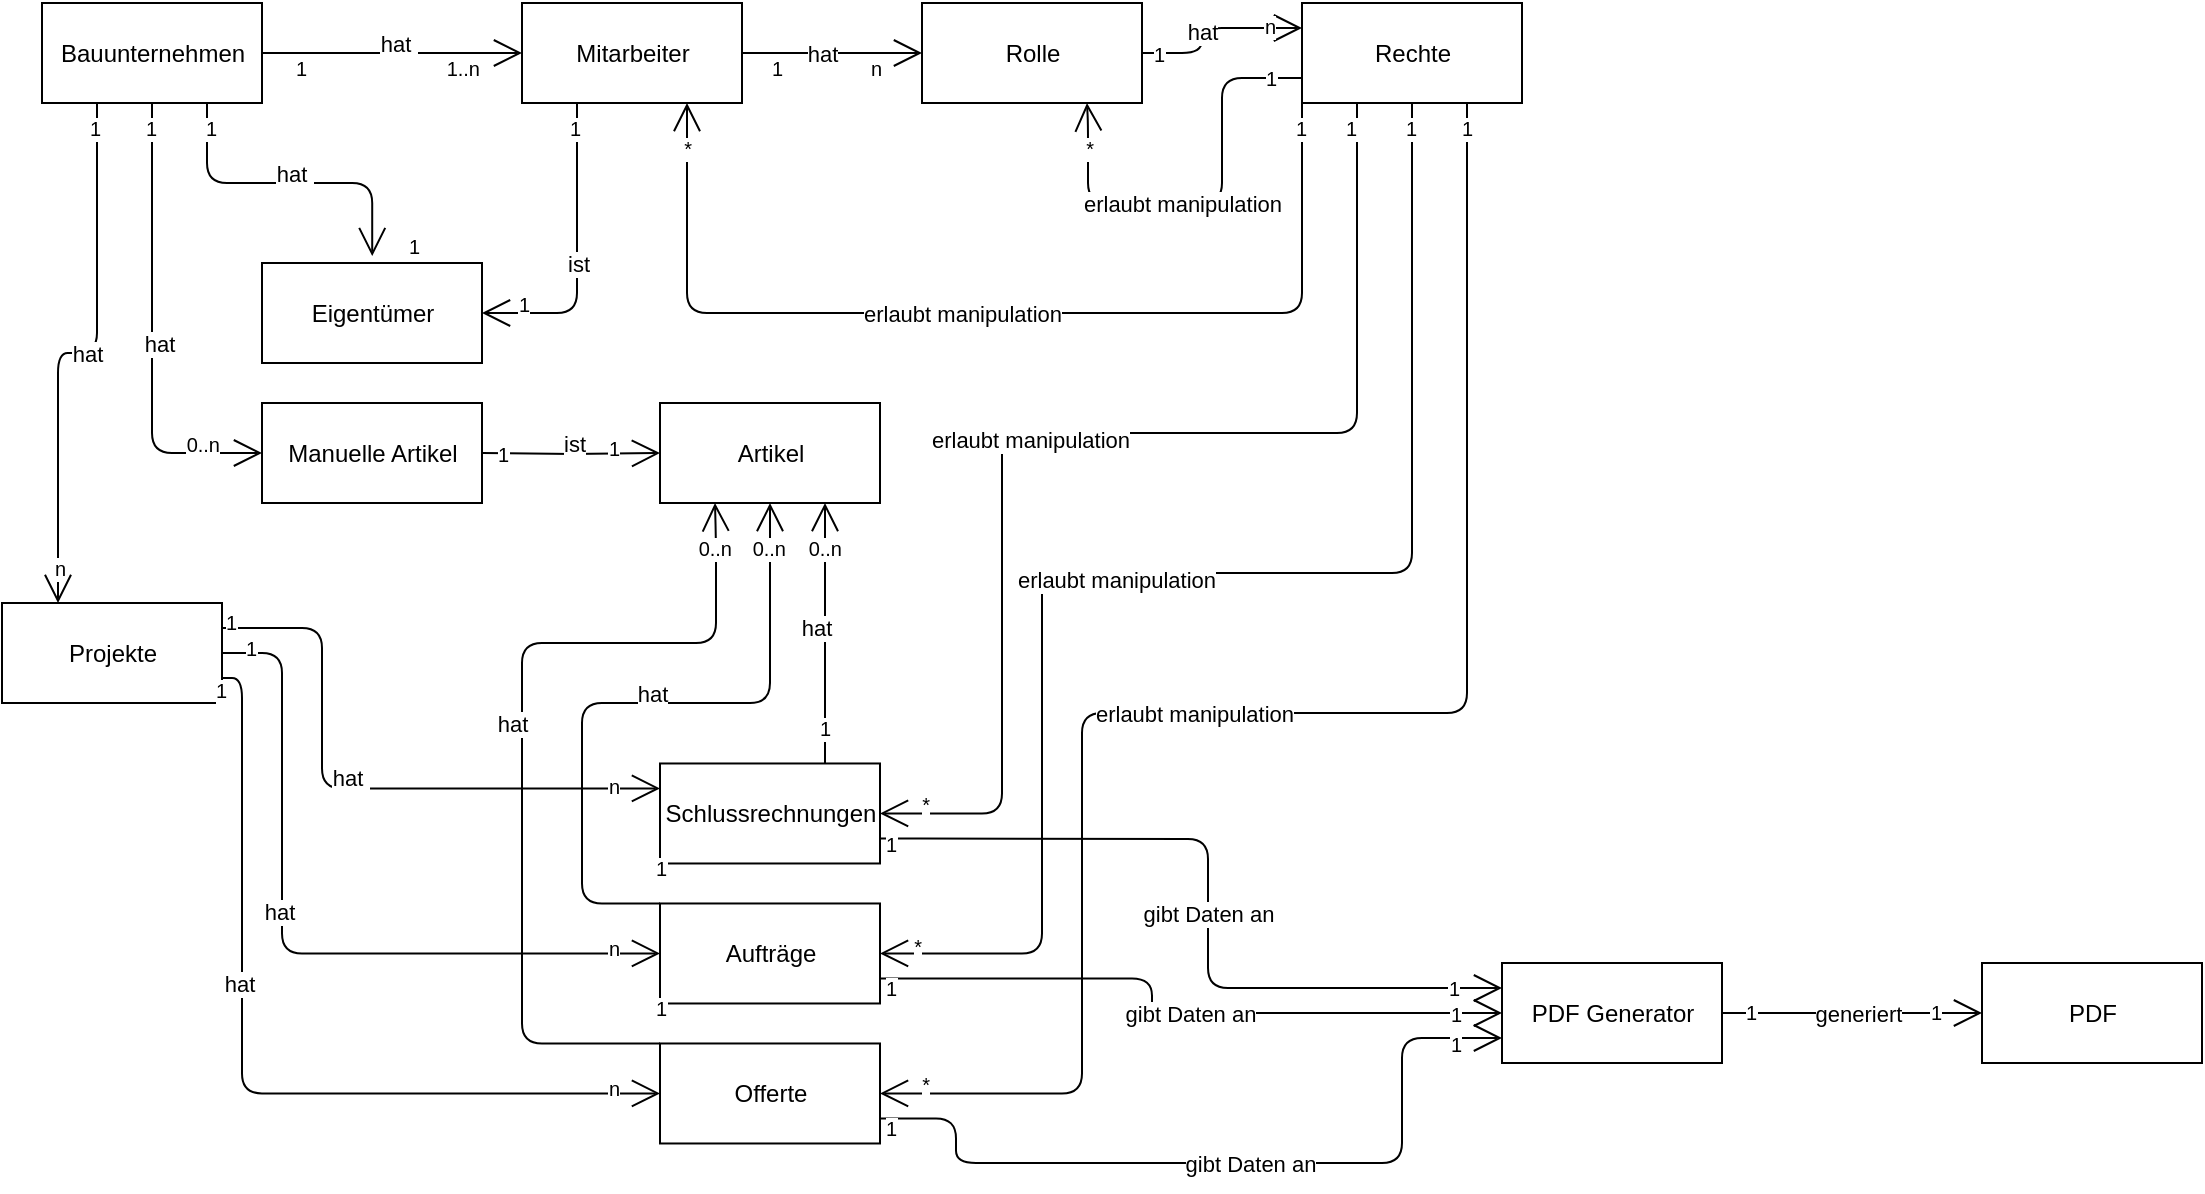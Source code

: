 <mxfile version="12.9.1" type="github">
  <diagram id="pgj_40XWlbkq-XVmsMVO" name="Page-1">
    <mxGraphModel dx="1838" dy="1596" grid="1" gridSize="10" guides="1" tooltips="1" connect="1" arrows="1" fold="1" page="1" pageScale="1" pageWidth="1169" pageHeight="827" math="0" shadow="0">
      <root>
        <mxCell id="0" />
        <mxCell id="1" parent="0" />
        <mxCell id="cFKLSj62pfJq8Eh--pYl-1" value="Bauunternehmen" style="html=1;" parent="1" vertex="1">
          <mxGeometry x="60" y="123.5" width="110" height="50" as="geometry" />
        </mxCell>
        <mxCell id="cFKLSj62pfJq8Eh--pYl-2" value="Eigentümer" style="html=1;" parent="1" vertex="1">
          <mxGeometry x="170" y="253.5" width="110" height="50" as="geometry" />
        </mxCell>
        <mxCell id="cFKLSj62pfJq8Eh--pYl-3" value="hat&amp;nbsp;" style="endArrow=open;html=1;endSize=12;startArrow=none;startSize=14;startFill=0;edgeStyle=orthogonalEdgeStyle;exitX=0.75;exitY=1;exitDx=0;exitDy=0;entryX=0.501;entryY=-0.069;entryDx=0;entryDy=0;entryPerimeter=0;" parent="1" source="cFKLSj62pfJq8Eh--pYl-1" target="cFKLSj62pfJq8Eh--pYl-2" edge="1">
          <mxGeometry x="0.046" y="5" relative="1" as="geometry">
            <mxPoint x="80" y="223.5" as="sourcePoint" />
            <mxPoint x="240" y="223.5" as="targetPoint" />
            <mxPoint as="offset" />
          </mxGeometry>
        </mxCell>
        <mxCell id="cFKLSj62pfJq8Eh--pYl-4" value="1" style="resizable=0;html=1;align=left;verticalAlign=top;labelBackgroundColor=#ffffff;fontSize=10;" parent="cFKLSj62pfJq8Eh--pYl-3" connectable="0" vertex="1">
          <mxGeometry x="-1" relative="1" as="geometry">
            <mxPoint x="-2.5" as="offset" />
          </mxGeometry>
        </mxCell>
        <mxCell id="cFKLSj62pfJq8Eh--pYl-5" value="1" style="resizable=0;html=1;align=right;verticalAlign=top;labelBackgroundColor=#ffffff;fontSize=10;" parent="cFKLSj62pfJq8Eh--pYl-3" connectable="0" vertex="1">
          <mxGeometry x="1" relative="1" as="geometry">
            <mxPoint x="24.89" y="-16.51" as="offset" />
          </mxGeometry>
        </mxCell>
        <mxCell id="cFKLSj62pfJq8Eh--pYl-6" value="Mitarbeiter" style="html=1;" parent="1" vertex="1">
          <mxGeometry x="300" y="123.5" width="110" height="50" as="geometry" />
        </mxCell>
        <mxCell id="cFKLSj62pfJq8Eh--pYl-7" value="hat&amp;nbsp;" style="endArrow=open;html=1;endSize=12;startArrow=none;startSize=14;startFill=0;edgeStyle=orthogonalEdgeStyle;exitX=1;exitY=0.5;exitDx=0;exitDy=0;entryX=0;entryY=0.5;entryDx=0;entryDy=0;" parent="1" source="cFKLSj62pfJq8Eh--pYl-1" target="cFKLSj62pfJq8Eh--pYl-6" edge="1">
          <mxGeometry x="0.046" y="5" relative="1" as="geometry">
            <mxPoint x="125" y="183.5" as="sourcePoint" />
            <mxPoint x="125.11" y="260.05" as="targetPoint" />
            <mxPoint as="offset" />
          </mxGeometry>
        </mxCell>
        <mxCell id="cFKLSj62pfJq8Eh--pYl-8" value="1" style="resizable=0;html=1;align=left;verticalAlign=top;labelBackgroundColor=#ffffff;fontSize=10;" parent="cFKLSj62pfJq8Eh--pYl-7" connectable="0" vertex="1">
          <mxGeometry x="-1" relative="1" as="geometry">
            <mxPoint x="15" y="-5" as="offset" />
          </mxGeometry>
        </mxCell>
        <mxCell id="cFKLSj62pfJq8Eh--pYl-9" value="1..n" style="resizable=0;html=1;align=right;verticalAlign=top;labelBackgroundColor=#ffffff;fontSize=10;" parent="cFKLSj62pfJq8Eh--pYl-7" connectable="0" vertex="1">
          <mxGeometry x="1" relative="1" as="geometry">
            <mxPoint x="-20.29" y="-5.0" as="offset" />
          </mxGeometry>
        </mxCell>
        <mxCell id="cFKLSj62pfJq8Eh--pYl-10" value="ist" style="endArrow=open;html=1;endSize=12;startArrow=none;startSize=14;startFill=0;edgeStyle=orthogonalEdgeStyle;exitX=0.25;exitY=1;exitDx=0;exitDy=0;entryX=1;entryY=0.5;entryDx=0;entryDy=0;" parent="1" source="cFKLSj62pfJq8Eh--pYl-6" target="cFKLSj62pfJq8Eh--pYl-2" edge="1">
          <mxGeometry x="0.049" relative="1" as="geometry">
            <mxPoint x="349.99" y="173.5" as="sourcePoint" />
            <mxPoint x="350.1" y="250.05" as="targetPoint" />
            <mxPoint as="offset" />
            <Array as="points">
              <mxPoint x="327" y="278.5" />
            </Array>
          </mxGeometry>
        </mxCell>
        <mxCell id="cFKLSj62pfJq8Eh--pYl-11" value="1" style="resizable=0;html=1;align=left;verticalAlign=top;labelBackgroundColor=#ffffff;fontSize=10;" parent="cFKLSj62pfJq8Eh--pYl-10" connectable="0" vertex="1">
          <mxGeometry x="-1" relative="1" as="geometry">
            <mxPoint x="-5.5" as="offset" />
          </mxGeometry>
        </mxCell>
        <mxCell id="cFKLSj62pfJq8Eh--pYl-12" value="1" style="resizable=0;html=1;align=right;verticalAlign=top;labelBackgroundColor=#ffffff;fontSize=10;" parent="cFKLSj62pfJq8Eh--pYl-10" connectable="0" vertex="1">
          <mxGeometry x="1" relative="1" as="geometry">
            <mxPoint x="24.89" y="-16.51" as="offset" />
          </mxGeometry>
        </mxCell>
        <mxCell id="cFKLSj62pfJq8Eh--pYl-13" value="Rollen" style="html=1;" parent="1" vertex="1">
          <mxGeometry x="500" y="123.5" width="110" height="50" as="geometry" />
        </mxCell>
        <mxCell id="cFKLSj62pfJq8Eh--pYl-14" value="hat" style="endArrow=open;html=1;endSize=12;startArrow=none;startSize=14;startFill=0;edgeStyle=orthogonalEdgeStyle;entryX=0;entryY=0.5;entryDx=0;entryDy=0;exitX=1;exitY=0.5;exitDx=0;exitDy=0;" parent="1" source="cFKLSj62pfJq8Eh--pYl-6" target="cFKLSj62pfJq8Eh--pYl-13" edge="1">
          <mxGeometry x="-0.111" relative="1" as="geometry">
            <mxPoint x="430" y="148.5" as="sourcePoint" />
            <mxPoint x="410" y="148.5" as="targetPoint" />
            <mxPoint as="offset" />
            <Array as="points" />
          </mxGeometry>
        </mxCell>
        <mxCell id="cFKLSj62pfJq8Eh--pYl-15" value="1" style="resizable=0;html=1;align=left;verticalAlign=top;labelBackgroundColor=#ffffff;fontSize=10;" parent="cFKLSj62pfJq8Eh--pYl-14" connectable="0" vertex="1">
          <mxGeometry x="-1" relative="1" as="geometry">
            <mxPoint x="13" y="-5" as="offset" />
          </mxGeometry>
        </mxCell>
        <mxCell id="cFKLSj62pfJq8Eh--pYl-16" value="n" style="resizable=0;html=1;align=right;verticalAlign=top;labelBackgroundColor=#ffffff;fontSize=10;" parent="cFKLSj62pfJq8Eh--pYl-14" connectable="0" vertex="1">
          <mxGeometry x="1" relative="1" as="geometry">
            <mxPoint x="-20" y="-5" as="offset" />
          </mxGeometry>
        </mxCell>
        <mxCell id="cFKLSj62pfJq8Eh--pYl-17" value="Projekte" style="html=1;" parent="1" vertex="1">
          <mxGeometry x="40" y="423.5" width="110" height="50" as="geometry" />
        </mxCell>
        <mxCell id="cFKLSj62pfJq8Eh--pYl-18" value="hat&amp;nbsp;" style="endArrow=open;html=1;endSize=12;startArrow=none;startSize=14;startFill=0;edgeStyle=orthogonalEdgeStyle;exitX=0.25;exitY=1;exitDx=0;exitDy=0;entryX=0.25;entryY=0;entryDx=0;entryDy=0;" parent="1" source="cFKLSj62pfJq8Eh--pYl-1" target="cFKLSj62pfJq8Eh--pYl-17" edge="1">
          <mxGeometry x="-0.048" relative="1" as="geometry">
            <mxPoint x="152.5" y="183.5" as="sourcePoint" />
            <mxPoint x="235.11" y="260.05" as="targetPoint" />
            <mxPoint as="offset" />
            <Array as="points">
              <mxPoint x="87" y="298.5" />
              <mxPoint x="68" y="298.5" />
              <mxPoint x="68" y="423.5" />
            </Array>
          </mxGeometry>
        </mxCell>
        <mxCell id="cFKLSj62pfJq8Eh--pYl-19" value="1" style="resizable=0;html=1;align=left;verticalAlign=top;labelBackgroundColor=#ffffff;fontSize=10;" parent="cFKLSj62pfJq8Eh--pYl-18" connectable="0" vertex="1">
          <mxGeometry x="-1" relative="1" as="geometry">
            <mxPoint x="-5.5" as="offset" />
          </mxGeometry>
        </mxCell>
        <mxCell id="cFKLSj62pfJq8Eh--pYl-20" value="n" style="resizable=0;html=1;align=right;verticalAlign=top;labelBackgroundColor=#ffffff;fontSize=10;" parent="cFKLSj62pfJq8Eh--pYl-18" connectable="0" vertex="1">
          <mxGeometry x="1" relative="1" as="geometry">
            <mxPoint x="5" y="-29.72" as="offset" />
          </mxGeometry>
        </mxCell>
        <mxCell id="cFKLSj62pfJq8Eh--pYl-21" value="Offerte" style="html=1;" parent="1" vertex="1">
          <mxGeometry x="369" y="643.74" width="110" height="50" as="geometry" />
        </mxCell>
        <mxCell id="cFKLSj62pfJq8Eh--pYl-24" value="hat&amp;nbsp;" style="endArrow=open;html=1;endSize=12;startArrow=none;startSize=14;startFill=0;edgeStyle=orthogonalEdgeStyle;entryX=0;entryY=0.5;entryDx=0;entryDy=0;exitX=1;exitY=0.75;exitDx=0;exitDy=0;" parent="1" source="cFKLSj62pfJq8Eh--pYl-17" target="cFKLSj62pfJq8Eh--pYl-21" edge="1">
          <mxGeometry x="-0.235" relative="1" as="geometry">
            <mxPoint x="95.0" y="374.5" as="sourcePoint" />
            <mxPoint x="95.0" y="434.5" as="targetPoint" />
            <mxPoint as="offset" />
            <Array as="points">
              <mxPoint x="160" y="460.5" />
              <mxPoint x="160" y="668.5" />
            </Array>
          </mxGeometry>
        </mxCell>
        <mxCell id="cFKLSj62pfJq8Eh--pYl-25" value="1" style="resizable=0;html=1;align=left;verticalAlign=top;labelBackgroundColor=#ffffff;fontSize=10;" parent="cFKLSj62pfJq8Eh--pYl-24" connectable="0" vertex="1">
          <mxGeometry x="-1" relative="1" as="geometry">
            <mxPoint x="-5.5" y="-6" as="offset" />
          </mxGeometry>
        </mxCell>
        <mxCell id="cFKLSj62pfJq8Eh--pYl-26" value="n" style="resizable=0;html=1;align=right;verticalAlign=top;labelBackgroundColor=#ffffff;fontSize=10;" parent="cFKLSj62pfJq8Eh--pYl-24" connectable="0" vertex="1">
          <mxGeometry x="1" relative="1" as="geometry">
            <mxPoint x="-19.19" y="-15.0" as="offset" />
          </mxGeometry>
        </mxCell>
        <mxCell id="cFKLSj62pfJq8Eh--pYl-27" value="Aufträge" style="html=1;" parent="1" vertex="1">
          <mxGeometry x="369" y="573.74" width="110" height="50" as="geometry" />
        </mxCell>
        <mxCell id="cFKLSj62pfJq8Eh--pYl-28" value="hat&amp;nbsp;" style="endArrow=open;html=1;endSize=12;startArrow=none;startSize=14;startFill=0;edgeStyle=orthogonalEdgeStyle;entryX=0;entryY=0.5;entryDx=0;entryDy=0;exitX=1;exitY=0.5;exitDx=0;exitDy=0;" parent="1" source="cFKLSj62pfJq8Eh--pYl-17" target="cFKLSj62pfJq8Eh--pYl-27" edge="1">
          <mxGeometry x="-0.135" relative="1" as="geometry">
            <mxPoint x="105" y="384.5" as="sourcePoint" />
            <mxPoint x="105" y="444.5" as="targetPoint" />
            <mxPoint as="offset" />
            <Array as="points">
              <mxPoint x="180" y="448.5" />
              <mxPoint x="180" y="598.5" />
            </Array>
          </mxGeometry>
        </mxCell>
        <mxCell id="cFKLSj62pfJq8Eh--pYl-29" value="1" style="resizable=0;html=1;align=left;verticalAlign=top;labelBackgroundColor=#ffffff;fontSize=10;" parent="cFKLSj62pfJq8Eh--pYl-28" connectable="0" vertex="1">
          <mxGeometry x="-1" relative="1" as="geometry">
            <mxPoint x="10" y="-15" as="offset" />
          </mxGeometry>
        </mxCell>
        <mxCell id="cFKLSj62pfJq8Eh--pYl-30" value="n" style="resizable=0;html=1;align=right;verticalAlign=top;labelBackgroundColor=#ffffff;fontSize=10;" parent="cFKLSj62pfJq8Eh--pYl-28" connectable="0" vertex="1">
          <mxGeometry x="1" relative="1" as="geometry">
            <mxPoint x="-19.05" y="-15.0" as="offset" />
          </mxGeometry>
        </mxCell>
        <mxCell id="cFKLSj62pfJq8Eh--pYl-31" value="Schlussrechnungen" style="html=1;" parent="1" vertex="1">
          <mxGeometry x="369" y="503.74" width="110" height="50" as="geometry" />
        </mxCell>
        <mxCell id="cFKLSj62pfJq8Eh--pYl-32" value="hat&amp;nbsp;" style="endArrow=open;html=1;endSize=12;startArrow=none;startSize=14;startFill=0;edgeStyle=orthogonalEdgeStyle;exitX=1;exitY=0.25;exitDx=0;exitDy=0;entryX=0;entryY=0.25;entryDx=0;entryDy=0;" parent="1" source="cFKLSj62pfJq8Eh--pYl-17" target="cFKLSj62pfJq8Eh--pYl-31" edge="1">
          <mxGeometry x="-0.033" y="5" relative="1" as="geometry">
            <mxPoint x="280" y="373.5" as="sourcePoint" />
            <mxPoint x="350" y="528.5" as="targetPoint" />
            <mxPoint as="offset" />
            <Array as="points">
              <mxPoint x="200" y="435.5" />
              <mxPoint x="200" y="516.5" />
            </Array>
          </mxGeometry>
        </mxCell>
        <mxCell id="cFKLSj62pfJq8Eh--pYl-33" value="1" style="resizable=0;html=1;align=left;verticalAlign=top;labelBackgroundColor=#ffffff;fontSize=10;" parent="cFKLSj62pfJq8Eh--pYl-32" connectable="0" vertex="1">
          <mxGeometry x="-1" relative="1" as="geometry">
            <mxPoint y="-15" as="offset" />
          </mxGeometry>
        </mxCell>
        <mxCell id="cFKLSj62pfJq8Eh--pYl-34" value="n" style="resizable=0;html=1;align=right;verticalAlign=top;labelBackgroundColor=#ffffff;fontSize=10;" parent="cFKLSj62pfJq8Eh--pYl-32" connectable="0" vertex="1">
          <mxGeometry x="1" relative="1" as="geometry">
            <mxPoint x="-19" y="-12.74" as="offset" />
          </mxGeometry>
        </mxCell>
        <mxCell id="cFKLSj62pfJq8Eh--pYl-35" value="erlaubt manipulation" style="endArrow=open;html=1;endSize=12;startArrow=none;startSize=14;startFill=0;edgeStyle=orthogonalEdgeStyle;exitX=0.25;exitY=1;exitDx=0;exitDy=0;entryX=1;entryY=0.5;entryDx=0;entryDy=0;" parent="1" source="cFKLSj62pfJq8Eh--pYl-38" target="cFKLSj62pfJq8Eh--pYl-31" edge="1">
          <mxGeometry x="0.108" y="3" relative="1" as="geometry">
            <mxPoint x="527.5" y="183.5" as="sourcePoint" />
            <mxPoint x="480.0" y="288.5" as="targetPoint" />
            <mxPoint as="offset" />
            <Array as="points">
              <mxPoint x="718" y="338.5" />
              <mxPoint x="540" y="338.5" />
              <mxPoint x="540" y="528.5" />
            </Array>
          </mxGeometry>
        </mxCell>
        <mxCell id="cFKLSj62pfJq8Eh--pYl-36" value="1" style="resizable=0;html=1;align=left;verticalAlign=top;labelBackgroundColor=#ffffff;fontSize=10;" parent="cFKLSj62pfJq8Eh--pYl-35" connectable="0" vertex="1">
          <mxGeometry x="-1" relative="1" as="geometry">
            <mxPoint x="-7.5" as="offset" />
          </mxGeometry>
        </mxCell>
        <mxCell id="cFKLSj62pfJq8Eh--pYl-37" value="*" style="resizable=0;html=1;align=right;verticalAlign=top;labelBackgroundColor=#ffffff;fontSize=10;" parent="cFKLSj62pfJq8Eh--pYl-35" connectable="0" vertex="1">
          <mxGeometry x="1" relative="1" as="geometry">
            <mxPoint x="24.89" y="-16.51" as="offset" />
          </mxGeometry>
        </mxCell>
        <mxCell id="cFKLSj62pfJq8Eh--pYl-38" value="Rechte" style="html=1;" parent="1" vertex="1">
          <mxGeometry x="690" y="123.5" width="110" height="50" as="geometry" />
        </mxCell>
        <mxCell id="cFKLSj62pfJq8Eh--pYl-42" value="Rolle" style="html=1;" parent="1" vertex="1">
          <mxGeometry x="500" y="123.5" width="110" height="50" as="geometry" />
        </mxCell>
        <mxCell id="cFKLSj62pfJq8Eh--pYl-39" value="hat" style="endArrow=open;html=1;endSize=12;startArrow=none;startSize=14;startFill=0;edgeStyle=orthogonalEdgeStyle;entryX=0;entryY=0.25;entryDx=0;entryDy=0;" parent="1" target="cFKLSj62pfJq8Eh--pYl-38" edge="1">
          <mxGeometry x="-0.111" relative="1" as="geometry">
            <mxPoint x="610" y="148.5" as="sourcePoint" />
            <mxPoint x="690" y="148.5" as="targetPoint" />
            <mxPoint as="offset" />
            <Array as="points">
              <mxPoint x="640" y="148.5" />
              <mxPoint x="640" y="136.5" />
            </Array>
          </mxGeometry>
        </mxCell>
        <mxCell id="cFKLSj62pfJq8Eh--pYl-40" value="1" style="resizable=0;html=1;align=left;verticalAlign=top;labelBackgroundColor=#ffffff;fontSize=10;" parent="cFKLSj62pfJq8Eh--pYl-39" connectable="0" vertex="1">
          <mxGeometry x="-1" relative="1" as="geometry">
            <mxPoint x="4" y="-12" as="offset" />
          </mxGeometry>
        </mxCell>
        <mxCell id="cFKLSj62pfJq8Eh--pYl-41" value="n" style="resizable=0;html=1;align=right;verticalAlign=top;labelBackgroundColor=#ffffff;fontSize=10;" parent="cFKLSj62pfJq8Eh--pYl-39" connectable="0" vertex="1">
          <mxGeometry x="1" relative="1" as="geometry">
            <mxPoint x="-13" y="-13" as="offset" />
          </mxGeometry>
        </mxCell>
        <mxCell id="cFKLSj62pfJq8Eh--pYl-44" value="erlaubt manipulation" style="endArrow=open;html=1;endSize=12;startArrow=none;startSize=14;startFill=0;edgeStyle=orthogonalEdgeStyle;exitX=0.5;exitY=1;exitDx=0;exitDy=0;entryX=1;entryY=0.5;entryDx=0;entryDy=0;" parent="1" source="cFKLSj62pfJq8Eh--pYl-38" target="cFKLSj62pfJq8Eh--pYl-27" edge="1">
          <mxGeometry x="0.108" y="3" relative="1" as="geometry">
            <mxPoint x="717.5" y="243.5" as="sourcePoint" />
            <mxPoint x="489" y="408.5" as="targetPoint" />
            <mxPoint as="offset" />
            <Array as="points">
              <mxPoint x="745" y="408.5" />
              <mxPoint x="560" y="408.5" />
              <mxPoint x="560" y="598.5" />
            </Array>
          </mxGeometry>
        </mxCell>
        <mxCell id="cFKLSj62pfJq8Eh--pYl-45" value="1" style="resizable=0;html=1;align=left;verticalAlign=top;labelBackgroundColor=#ffffff;fontSize=10;" parent="cFKLSj62pfJq8Eh--pYl-44" connectable="0" vertex="1">
          <mxGeometry x="-1" relative="1" as="geometry">
            <mxPoint x="-5" as="offset" />
          </mxGeometry>
        </mxCell>
        <mxCell id="cFKLSj62pfJq8Eh--pYl-46" value="*" style="resizable=0;html=1;align=right;verticalAlign=top;labelBackgroundColor=#ffffff;fontSize=10;" parent="cFKLSj62pfJq8Eh--pYl-44" connectable="0" vertex="1">
          <mxGeometry x="1" relative="1" as="geometry">
            <mxPoint x="21.24" y="-15.24" as="offset" />
          </mxGeometry>
        </mxCell>
        <mxCell id="cFKLSj62pfJq8Eh--pYl-47" value="erlaubt manipulation" style="endArrow=open;html=1;endSize=12;startArrow=none;startSize=14;startFill=0;edgeStyle=orthogonalEdgeStyle;exitX=0.75;exitY=1;exitDx=0;exitDy=0;entryX=1;entryY=0.5;entryDx=0;entryDy=0;" parent="1" source="cFKLSj62pfJq8Eh--pYl-38" target="cFKLSj62pfJq8Eh--pYl-21" edge="1">
          <mxGeometry x="0.036" y="-33" relative="1" as="geometry">
            <mxPoint x="755" y="183.5" as="sourcePoint" />
            <mxPoint x="499" y="418.5" as="targetPoint" />
            <mxPoint x="-33" y="33" as="offset" />
            <Array as="points">
              <mxPoint x="773" y="478.5" />
              <mxPoint x="580" y="478.5" />
              <mxPoint x="580" y="668.5" />
            </Array>
          </mxGeometry>
        </mxCell>
        <mxCell id="cFKLSj62pfJq8Eh--pYl-48" value="1" style="resizable=0;html=1;align=left;verticalAlign=top;labelBackgroundColor=#ffffff;fontSize=10;" parent="cFKLSj62pfJq8Eh--pYl-47" connectable="0" vertex="1">
          <mxGeometry x="-1" relative="1" as="geometry">
            <mxPoint x="-5" as="offset" />
          </mxGeometry>
        </mxCell>
        <mxCell id="cFKLSj62pfJq8Eh--pYl-49" value="*" style="resizable=0;html=1;align=right;verticalAlign=top;labelBackgroundColor=#ffffff;fontSize=10;" parent="cFKLSj62pfJq8Eh--pYl-47" connectable="0" vertex="1">
          <mxGeometry x="1" relative="1" as="geometry">
            <mxPoint x="24.89" y="-16.51" as="offset" />
          </mxGeometry>
        </mxCell>
        <mxCell id="cFKLSj62pfJq8Eh--pYl-50" value="PDF" style="html=1;" parent="1" vertex="1">
          <mxGeometry x="1030" y="603.5" width="110" height="50" as="geometry" />
        </mxCell>
        <mxCell id="cFKLSj62pfJq8Eh--pYl-52" value="PDF Generator" style="html=1;" parent="1" vertex="1">
          <mxGeometry x="790" y="603.5" width="110" height="50" as="geometry" />
        </mxCell>
        <mxCell id="cFKLSj62pfJq8Eh--pYl-56" value="gibt Daten an" style="endArrow=open;html=1;endSize=12;startArrow=none;startSize=14;startFill=0;edgeStyle=orthogonalEdgeStyle;exitX=1;exitY=0.75;exitDx=0;exitDy=0;entryX=0;entryY=0.75;entryDx=0;entryDy=0;" parent="1" source="cFKLSj62pfJq8Eh--pYl-21" target="cFKLSj62pfJq8Eh--pYl-52" edge="1">
          <mxGeometry x="0.049" relative="1" as="geometry">
            <mxPoint x="517.5" y="743.74" as="sourcePoint" />
            <mxPoint x="470.0" y="848.74" as="targetPoint" />
            <mxPoint as="offset" />
            <Array as="points">
              <mxPoint x="517" y="681.5" />
              <mxPoint x="517" y="703.5" />
              <mxPoint x="740" y="703.5" />
              <mxPoint x="740" y="641.5" />
            </Array>
          </mxGeometry>
        </mxCell>
        <mxCell id="cFKLSj62pfJq8Eh--pYl-57" value="1" style="resizable=0;html=1;align=left;verticalAlign=top;labelBackgroundColor=#ffffff;fontSize=10;" parent="cFKLSj62pfJq8Eh--pYl-56" connectable="0" vertex="1">
          <mxGeometry x="-1" relative="1" as="geometry">
            <mxPoint x="1" y="-7.5" as="offset" />
          </mxGeometry>
        </mxCell>
        <mxCell id="cFKLSj62pfJq8Eh--pYl-58" value="1" style="resizable=0;html=1;align=right;verticalAlign=top;labelBackgroundColor=#ffffff;fontSize=10;" parent="cFKLSj62pfJq8Eh--pYl-56" connectable="0" vertex="1">
          <mxGeometry x="1" relative="1" as="geometry">
            <mxPoint x="-19.87" y="-9.5" as="offset" />
          </mxGeometry>
        </mxCell>
        <mxCell id="cFKLSj62pfJq8Eh--pYl-59" value="gibt Daten an" style="endArrow=open;html=1;endSize=12;startArrow=none;startSize=14;startFill=0;edgeStyle=orthogonalEdgeStyle;exitX=1;exitY=0.75;exitDx=0;exitDy=0;entryX=0;entryY=0.5;entryDx=0;entryDy=0;" parent="1" source="cFKLSj62pfJq8Eh--pYl-27" target="cFKLSj62pfJq8Eh--pYl-52" edge="1">
          <mxGeometry x="0.049" relative="1" as="geometry">
            <mxPoint x="490" y="613.76" as="sourcePoint" />
            <mxPoint x="611" y="733.74" as="targetPoint" />
            <mxPoint as="offset" />
            <Array as="points">
              <mxPoint x="615" y="611.5" />
              <mxPoint x="615" y="628.5" />
            </Array>
          </mxGeometry>
        </mxCell>
        <mxCell id="cFKLSj62pfJq8Eh--pYl-60" value="1" style="resizable=0;html=1;align=left;verticalAlign=top;labelBackgroundColor=#ffffff;fontSize=10;" parent="cFKLSj62pfJq8Eh--pYl-59" connectable="0" vertex="1">
          <mxGeometry x="-1" relative="1" as="geometry">
            <mxPoint x="1" y="-7.5" as="offset" />
          </mxGeometry>
        </mxCell>
        <mxCell id="cFKLSj62pfJq8Eh--pYl-61" value="1" style="resizable=0;html=1;align=right;verticalAlign=top;labelBackgroundColor=#ffffff;fontSize=10;" parent="cFKLSj62pfJq8Eh--pYl-59" connectable="0" vertex="1">
          <mxGeometry x="1" relative="1" as="geometry">
            <mxPoint x="-20.07" y="-12.0" as="offset" />
          </mxGeometry>
        </mxCell>
        <mxCell id="cFKLSj62pfJq8Eh--pYl-62" value="gibt Daten an" style="endArrow=open;html=1;endSize=12;startArrow=none;startSize=14;startFill=0;edgeStyle=orthogonalEdgeStyle;entryX=0;entryY=0.25;entryDx=0;entryDy=0;exitX=1;exitY=0.75;exitDx=0;exitDy=0;" parent="1" source="cFKLSj62pfJq8Eh--pYl-31" target="cFKLSj62pfJq8Eh--pYl-52" edge="1">
          <mxGeometry x="0.049" relative="1" as="geometry">
            <mxPoint x="510" y="553.74" as="sourcePoint" />
            <mxPoint x="625" y="763.74" as="targetPoint" />
            <mxPoint as="offset" />
            <Array as="points">
              <mxPoint x="489" y="541.5" />
              <mxPoint x="538" y="541.5" />
              <mxPoint x="643" y="541.5" />
              <mxPoint x="643" y="616.5" />
            </Array>
          </mxGeometry>
        </mxCell>
        <mxCell id="cFKLSj62pfJq8Eh--pYl-63" value="1" style="resizable=0;html=1;align=left;verticalAlign=top;labelBackgroundColor=#ffffff;fontSize=10;" parent="cFKLSj62pfJq8Eh--pYl-62" connectable="0" vertex="1">
          <mxGeometry x="-1" relative="1" as="geometry">
            <mxPoint x="1" y="-9.5" as="offset" />
          </mxGeometry>
        </mxCell>
        <mxCell id="cFKLSj62pfJq8Eh--pYl-64" value="1" style="resizable=0;html=1;align=right;verticalAlign=top;labelBackgroundColor=#ffffff;fontSize=10;" parent="cFKLSj62pfJq8Eh--pYl-62" connectable="0" vertex="1">
          <mxGeometry x="1" relative="1" as="geometry">
            <mxPoint x="-20.17" y="-12.5" as="offset" />
          </mxGeometry>
        </mxCell>
        <mxCell id="cFKLSj62pfJq8Eh--pYl-65" value="generiert" style="endArrow=open;html=1;endSize=12;startArrow=none;startSize=14;startFill=0;edgeStyle=orthogonalEdgeStyle;exitX=1;exitY=0.5;exitDx=0;exitDy=0;entryX=0;entryY=0.5;entryDx=0;entryDy=0;" parent="1" source="cFKLSj62pfJq8Eh--pYl-52" target="cFKLSj62pfJq8Eh--pYl-50" edge="1">
          <mxGeometry x="0.049" relative="1" as="geometry">
            <mxPoint x="540" y="821.75" as="sourcePoint" />
            <mxPoint x="648.5" y="894.25" as="targetPoint" />
            <mxPoint as="offset" />
            <Array as="points">
              <mxPoint x="950" y="628.5" />
              <mxPoint x="950" y="628.5" />
            </Array>
          </mxGeometry>
        </mxCell>
        <mxCell id="cFKLSj62pfJq8Eh--pYl-66" value="1" style="resizable=0;html=1;align=left;verticalAlign=top;labelBackgroundColor=#ffffff;fontSize=10;" parent="cFKLSj62pfJq8Eh--pYl-65" connectable="0" vertex="1">
          <mxGeometry x="-1" relative="1" as="geometry">
            <mxPoint x="10" y="-12.5" as="offset" />
          </mxGeometry>
        </mxCell>
        <mxCell id="cFKLSj62pfJq8Eh--pYl-67" value="1" style="resizable=0;html=1;align=right;verticalAlign=top;labelBackgroundColor=#ffffff;fontSize=10;" parent="cFKLSj62pfJq8Eh--pYl-65" connectable="0" vertex="1">
          <mxGeometry x="1" relative="1" as="geometry">
            <mxPoint x="-20" y="-13.0" as="offset" />
          </mxGeometry>
        </mxCell>
        <mxCell id="cFKLSj62pfJq8Eh--pYl-68" value="erlaubt manipulation" style="endArrow=open;html=1;endSize=12;startArrow=none;startSize=14;startFill=0;edgeStyle=orthogonalEdgeStyle;exitX=0;exitY=1;exitDx=0;exitDy=0;entryX=0.75;entryY=1;entryDx=0;entryDy=0;" parent="1" source="cFKLSj62pfJq8Eh--pYl-38" target="cFKLSj62pfJq8Eh--pYl-6" edge="1">
          <mxGeometry x="0.063" relative="1" as="geometry">
            <mxPoint x="598.5" y="113.5" as="sourcePoint" />
            <mxPoint x="370" y="278.5" as="targetPoint" />
            <mxPoint as="offset" />
            <Array as="points">
              <mxPoint x="690" y="278.5" />
              <mxPoint x="383" y="278.5" />
            </Array>
          </mxGeometry>
        </mxCell>
        <mxCell id="cFKLSj62pfJq8Eh--pYl-69" value="1" style="resizable=0;html=1;align=left;verticalAlign=top;labelBackgroundColor=#ffffff;fontSize=10;" parent="cFKLSj62pfJq8Eh--pYl-68" connectable="0" vertex="1">
          <mxGeometry x="-1" relative="1" as="geometry">
            <mxPoint x="-5.5" as="offset" />
          </mxGeometry>
        </mxCell>
        <mxCell id="cFKLSj62pfJq8Eh--pYl-70" value="*" style="resizable=0;html=1;align=right;verticalAlign=top;labelBackgroundColor=#ffffff;fontSize=10;" parent="cFKLSj62pfJq8Eh--pYl-68" connectable="0" vertex="1">
          <mxGeometry x="1" relative="1" as="geometry">
            <mxPoint x="2.5" y="10.17" as="offset" />
          </mxGeometry>
        </mxCell>
        <mxCell id="cFKLSj62pfJq8Eh--pYl-71" value="erlaubt manipulation" style="endArrow=open;html=1;endSize=12;startArrow=none;startSize=14;startFill=0;edgeStyle=orthogonalEdgeStyle;exitX=0;exitY=0.75;exitDx=0;exitDy=0;entryX=0.75;entryY=1;entryDx=0;entryDy=0;" parent="1" source="cFKLSj62pfJq8Eh--pYl-38" target="cFKLSj62pfJq8Eh--pYl-42" edge="1">
          <mxGeometry x="0.114" relative="1" as="geometry">
            <mxPoint x="700" y="183.5" as="sourcePoint" />
            <mxPoint x="392.5" y="183.5" as="targetPoint" />
            <mxPoint as="offset" />
            <Array as="points">
              <mxPoint x="650" y="161.5" />
              <mxPoint x="650" y="223.5" />
              <mxPoint x="583" y="223.5" />
              <mxPoint x="583" y="183.5" />
              <mxPoint x="583" y="183.5" />
            </Array>
          </mxGeometry>
        </mxCell>
        <mxCell id="cFKLSj62pfJq8Eh--pYl-72" value="1" style="resizable=0;html=1;align=left;verticalAlign=top;labelBackgroundColor=#ffffff;fontSize=10;" parent="cFKLSj62pfJq8Eh--pYl-71" connectable="0" vertex="1">
          <mxGeometry x="-1" relative="1" as="geometry">
            <mxPoint x="-20" y="-12.5" as="offset" />
          </mxGeometry>
        </mxCell>
        <mxCell id="cFKLSj62pfJq8Eh--pYl-73" value="*" style="resizable=0;html=1;align=right;verticalAlign=top;labelBackgroundColor=#ffffff;fontSize=10;" parent="cFKLSj62pfJq8Eh--pYl-71" connectable="0" vertex="1">
          <mxGeometry x="1" relative="1" as="geometry">
            <mxPoint x="3.5" y="10" as="offset" />
          </mxGeometry>
        </mxCell>
        <mxCell id="b38f-WXCL_RRx9QxpQUx-1" value="Artikel" style="html=1;" parent="1" vertex="1">
          <mxGeometry x="369" y="323.5" width="110" height="50" as="geometry" />
        </mxCell>
        <mxCell id="b38f-WXCL_RRx9QxpQUx-2" value="Manuelle Artikel" style="html=1;" parent="1" vertex="1">
          <mxGeometry x="170" y="323.5" width="110" height="50" as="geometry" />
        </mxCell>
        <mxCell id="b38f-WXCL_RRx9QxpQUx-3" value="hat&amp;nbsp;" style="endArrow=open;html=1;endSize=12;startArrow=none;startSize=14;startFill=0;edgeStyle=orthogonalEdgeStyle;exitX=0.5;exitY=1;exitDx=0;exitDy=0;entryX=0;entryY=0.5;entryDx=0;entryDy=0;" parent="1" source="cFKLSj62pfJq8Eh--pYl-1" target="b38f-WXCL_RRx9QxpQUx-2" edge="1">
          <mxGeometry x="0.046" y="5" relative="1" as="geometry">
            <mxPoint x="152.5" y="183.5" as="sourcePoint" />
            <mxPoint x="235.11" y="260.05" as="targetPoint" />
            <mxPoint as="offset" />
          </mxGeometry>
        </mxCell>
        <mxCell id="b38f-WXCL_RRx9QxpQUx-4" value="1" style="resizable=0;html=1;align=left;verticalAlign=top;labelBackgroundColor=#ffffff;fontSize=10;" parent="b38f-WXCL_RRx9QxpQUx-3" connectable="0" vertex="1">
          <mxGeometry x="-1" relative="1" as="geometry">
            <mxPoint x="-5" as="offset" />
          </mxGeometry>
        </mxCell>
        <mxCell id="b38f-WXCL_RRx9QxpQUx-5" value="0..n" style="resizable=0;html=1;align=right;verticalAlign=top;labelBackgroundColor=#ffffff;fontSize=10;" parent="b38f-WXCL_RRx9QxpQUx-3" connectable="0" vertex="1">
          <mxGeometry x="1" relative="1" as="geometry">
            <mxPoint x="-20.34" y="-16.51" as="offset" />
          </mxGeometry>
        </mxCell>
        <mxCell id="b38f-WXCL_RRx9QxpQUx-6" value="ist" style="endArrow=open;html=1;endSize=12;startArrow=none;startSize=14;startFill=0;edgeStyle=orthogonalEdgeStyle;entryX=0;entryY=0.5;entryDx=0;entryDy=0;" parent="1" target="b38f-WXCL_RRx9QxpQUx-1" edge="1">
          <mxGeometry x="0.046" y="5" relative="1" as="geometry">
            <mxPoint x="280" y="348.5" as="sourcePoint" />
            <mxPoint x="180" y="358.5" as="targetPoint" />
            <mxPoint as="offset" />
          </mxGeometry>
        </mxCell>
        <mxCell id="b38f-WXCL_RRx9QxpQUx-7" value="1" style="resizable=0;html=1;align=left;verticalAlign=top;labelBackgroundColor=#ffffff;fontSize=10;" parent="b38f-WXCL_RRx9QxpQUx-6" connectable="0" vertex="1">
          <mxGeometry x="-1" relative="1" as="geometry">
            <mxPoint x="6" y="-12" as="offset" />
          </mxGeometry>
        </mxCell>
        <mxCell id="b38f-WXCL_RRx9QxpQUx-8" value="1" style="resizable=0;html=1;align=right;verticalAlign=top;labelBackgroundColor=#ffffff;fontSize=10;" parent="b38f-WXCL_RRx9QxpQUx-6" connectable="0" vertex="1">
          <mxGeometry x="1" relative="1" as="geometry">
            <mxPoint x="-19.34" y="-14.51" as="offset" />
          </mxGeometry>
        </mxCell>
        <mxCell id="b38f-WXCL_RRx9QxpQUx-12" value="hat" style="endArrow=open;html=1;endSize=12;startArrow=none;startSize=14;startFill=0;edgeStyle=orthogonalEdgeStyle;entryX=0.75;entryY=1;entryDx=0;entryDy=0;exitX=0.75;exitY=0;exitDx=0;exitDy=0;" parent="1" source="cFKLSj62pfJq8Eh--pYl-31" target="b38f-WXCL_RRx9QxpQUx-1" edge="1">
          <mxGeometry x="0.046" y="5" relative="1" as="geometry">
            <mxPoint x="290" y="358.5" as="sourcePoint" />
            <mxPoint x="379" y="358.5" as="targetPoint" />
            <mxPoint as="offset" />
          </mxGeometry>
        </mxCell>
        <mxCell id="b38f-WXCL_RRx9QxpQUx-13" value="1" style="resizable=0;html=1;align=left;verticalAlign=top;labelBackgroundColor=#ffffff;fontSize=10;" parent="b38f-WXCL_RRx9QxpQUx-12" connectable="0" vertex="1">
          <mxGeometry x="-1" relative="1" as="geometry">
            <mxPoint x="-4.5" y="-30.24" as="offset" />
          </mxGeometry>
        </mxCell>
        <mxCell id="b38f-WXCL_RRx9QxpQUx-14" value="0..n" style="resizable=0;html=1;align=right;verticalAlign=top;labelBackgroundColor=#ffffff;fontSize=10;" parent="b38f-WXCL_RRx9QxpQUx-12" connectable="0" vertex="1">
          <mxGeometry x="1" relative="1" as="geometry">
            <mxPoint x="8.5" y="10.24" as="offset" />
          </mxGeometry>
        </mxCell>
        <mxCell id="b38f-WXCL_RRx9QxpQUx-15" value="hat" style="endArrow=open;html=1;endSize=12;startArrow=none;startSize=14;startFill=0;edgeStyle=orthogonalEdgeStyle;entryX=0.5;entryY=1;entryDx=0;entryDy=0;exitX=0;exitY=0;exitDx=0;exitDy=0;" parent="1" source="cFKLSj62pfJq8Eh--pYl-27" target="b38f-WXCL_RRx9QxpQUx-1" edge="1">
          <mxGeometry x="0.046" y="5" relative="1" as="geometry">
            <mxPoint x="423.76" y="513.62" as="sourcePoint" />
            <mxPoint x="423.76" y="383.38" as="targetPoint" />
            <mxPoint as="offset" />
            <Array as="points">
              <mxPoint x="330" y="573.5" />
              <mxPoint x="330" y="473.5" />
              <mxPoint x="424" y="473.5" />
            </Array>
          </mxGeometry>
        </mxCell>
        <mxCell id="b38f-WXCL_RRx9QxpQUx-16" value="1" style="resizable=0;html=1;align=left;verticalAlign=top;labelBackgroundColor=#ffffff;fontSize=10;" parent="b38f-WXCL_RRx9QxpQUx-15" connectable="0" vertex="1">
          <mxGeometry x="-1" relative="1" as="geometry">
            <mxPoint x="-4.5" y="-30.24" as="offset" />
          </mxGeometry>
        </mxCell>
        <mxCell id="b38f-WXCL_RRx9QxpQUx-17" value="0..n" style="resizable=0;html=1;align=right;verticalAlign=top;labelBackgroundColor=#ffffff;fontSize=10;" parent="b38f-WXCL_RRx9QxpQUx-15" connectable="0" vertex="1">
          <mxGeometry x="1" relative="1" as="geometry">
            <mxPoint x="8.5" y="10.24" as="offset" />
          </mxGeometry>
        </mxCell>
        <mxCell id="b38f-WXCL_RRx9QxpQUx-18" value="hat" style="endArrow=open;html=1;endSize=12;startArrow=none;startSize=14;startFill=0;edgeStyle=orthogonalEdgeStyle;entryX=0.25;entryY=1;entryDx=0;entryDy=0;exitX=0;exitY=0;exitDx=0;exitDy=0;" parent="1" source="cFKLSj62pfJq8Eh--pYl-21" target="b38f-WXCL_RRx9QxpQUx-1" edge="1">
          <mxGeometry x="0.046" y="5" relative="1" as="geometry">
            <mxPoint x="379" y="583.74" as="sourcePoint" />
            <mxPoint x="434" y="383.5" as="targetPoint" />
            <mxPoint as="offset" />
            <Array as="points">
              <mxPoint x="300" y="643.5" />
              <mxPoint x="300" y="443.5" />
              <mxPoint x="397" y="443.5" />
              <mxPoint x="397" y="393.5" />
              <mxPoint x="397" y="393.5" />
            </Array>
          </mxGeometry>
        </mxCell>
        <mxCell id="b38f-WXCL_RRx9QxpQUx-19" value="1" style="resizable=0;html=1;align=left;verticalAlign=top;labelBackgroundColor=#ffffff;fontSize=10;" parent="b38f-WXCL_RRx9QxpQUx-18" connectable="0" vertex="1">
          <mxGeometry x="-1" relative="1" as="geometry">
            <mxPoint x="-4.5" y="-30.24" as="offset" />
          </mxGeometry>
        </mxCell>
        <mxCell id="b38f-WXCL_RRx9QxpQUx-20" value="0..n" style="resizable=0;html=1;align=right;verticalAlign=top;labelBackgroundColor=#ffffff;fontSize=10;" parent="b38f-WXCL_RRx9QxpQUx-18" connectable="0" vertex="1">
          <mxGeometry x="1" relative="1" as="geometry">
            <mxPoint x="8.5" y="10.24" as="offset" />
          </mxGeometry>
        </mxCell>
      </root>
    </mxGraphModel>
  </diagram>
</mxfile>
